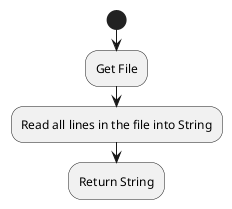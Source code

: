 @startuml
'https://plantuml.com/activity-diagram-beta

start
    :Get File;
    :Read all lines in the file into String;
    :Return String;

@enduml
